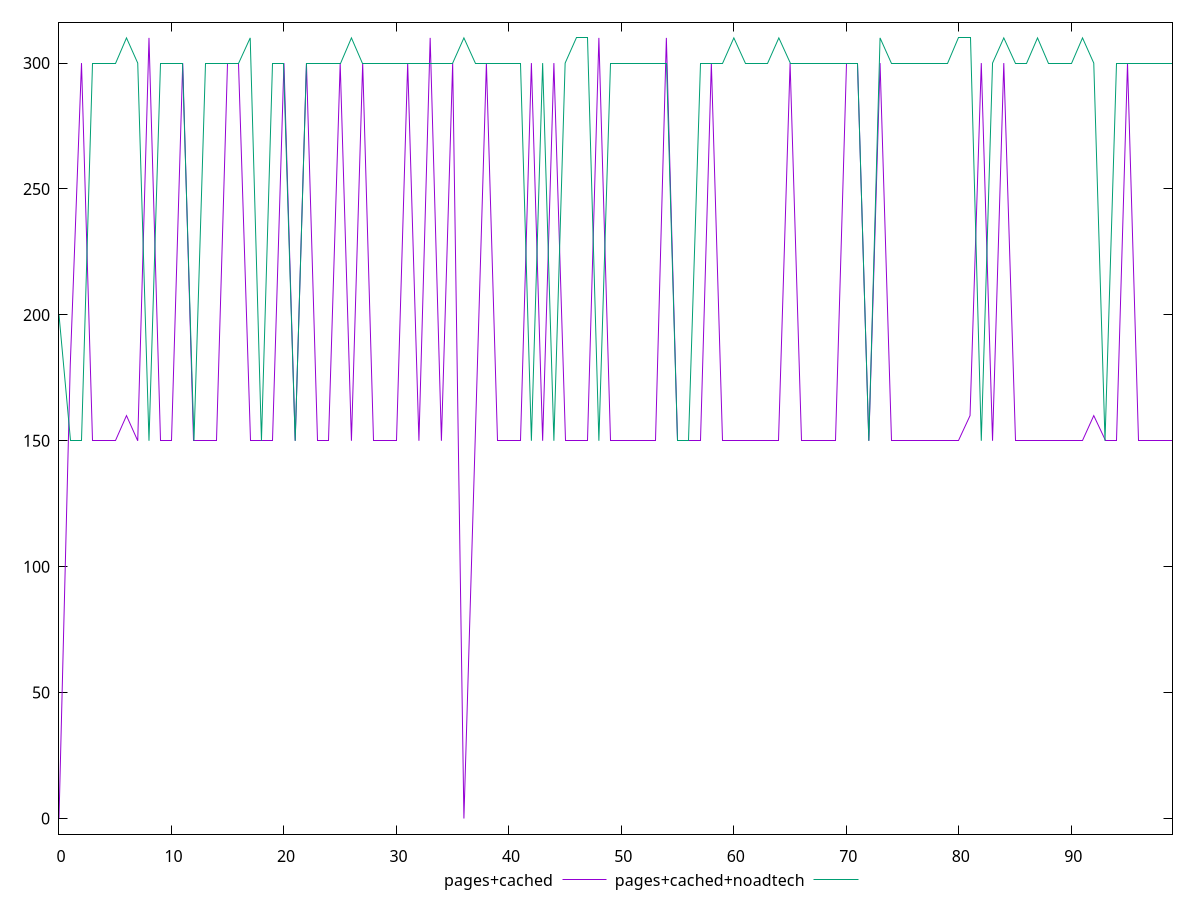 reset

$pagesCached <<EOF
0 0
1 180
2 300
3 150
4 150
5 150
6 160
7 150
8 310
9 150
10 150
11 300
12 150
13 150
14 150
15 300
16 300
17 150
18 150
19 150
20 300
21 150
22 300
23 150
24 150
25 300
26 150
27 300
28 150
29 150
30 150
31 300
32 150
33 310
34 150
35 300
36 0
37 150
38 300
39 150
40 150
41 150
42 300
43 150
44 300
45 150
46 150
47 150
48 310
49 150
50 150
51 150
52 150
53 150
54 310
55 150
56 150
57 150
58 300
59 150
60 150
61 150
62 150
63 150
64 150
65 300
66 150
67 150
68 150
69 150
70 300
71 300
72 150
73 300
74 150
75 150
76 150
77 150
78 150
79 150
80 150
81 160
82 300
83 150
84 300
85 150
86 150
87 150
88 150
89 150
90 150
91 150
92 160
93 150
94 150
95 300
96 150
97 150
98 150
99 150
EOF

$pagesCachedNoadtech <<EOF
0 200
1 150
2 150
3 300
4 300
5 300
6 310
7 300
8 150
9 300
10 300
11 300
12 150
13 300
14 300
15 300
16 300
17 310
18 150
19 300
20 300
21 150
22 300
23 300
24 300
25 300
26 310
27 300
28 300
29 300
30 300
31 300
32 300
33 300
34 300
35 300
36 310
37 300
38 300
39 300
40 300
41 300
42 150
43 300
44 150
45 300
46 310
47 310
48 150
49 300
50 300
51 300
52 300
53 300
54 300
55 150
56 150
57 300
58 300
59 300
60 310
61 300
62 300
63 300
64 310
65 300
66 300
67 300
68 300
69 300
70 300
71 300
72 150
73 310
74 300
75 300
76 300
77 300
78 300
79 300
80 310
81 310
82 150
83 300
84 310
85 300
86 300
87 310
88 300
89 300
90 300
91 310
92 300
93 150
94 300
95 300
96 300
97 300
98 300
99 300
EOF

set key outside below
set xrange [0:99]
set yrange [-6.2:316.2]
set trange [-6.2:316.2]
set terminal svg size 640, 520 enhanced background rgb 'white'
set output "report_00019_2021-02-10T18-14-37.922Z//offscreen-images/comparison/line/1_vs_2.svg"

plot $pagesCached title "pages+cached" with line, \
     $pagesCachedNoadtech title "pages+cached+noadtech" with line

reset
